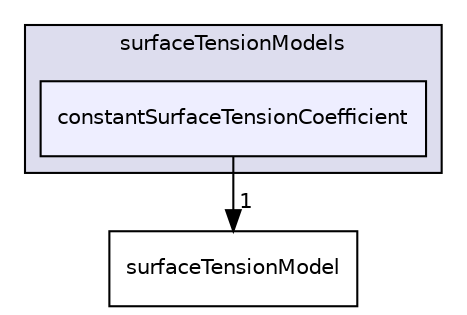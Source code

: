 digraph "applications/solvers/multiphase/reactingEulerFoam/interfacialCompositionModels/surfaceTensionModels/constantSurfaceTensionCoefficient" {
  bgcolor=transparent;
  compound=true
  node [ fontsize="10", fontname="Helvetica"];
  edge [ labelfontsize="10", labelfontname="Helvetica"];
  subgraph clusterdir_da70744293beda45eee8512d80ae4942 {
    graph [ bgcolor="#ddddee", pencolor="black", label="surfaceTensionModels" fontname="Helvetica", fontsize="10", URL="dir_da70744293beda45eee8512d80ae4942.html"]
  dir_f8c6e8ec2cc0325a0fc182dad9fcfaa6 [shape=box, label="constantSurfaceTensionCoefficient", style="filled", fillcolor="#eeeeff", pencolor="black", URL="dir_f8c6e8ec2cc0325a0fc182dad9fcfaa6.html"];
  }
  dir_85cbbd72a11d0fde15695fa39e1d4391 [shape=box label="surfaceTensionModel" URL="dir_85cbbd72a11d0fde15695fa39e1d4391.html"];
  dir_f8c6e8ec2cc0325a0fc182dad9fcfaa6->dir_85cbbd72a11d0fde15695fa39e1d4391 [headlabel="1", labeldistance=1.5 headhref="dir_000244_000245.html"];
}
